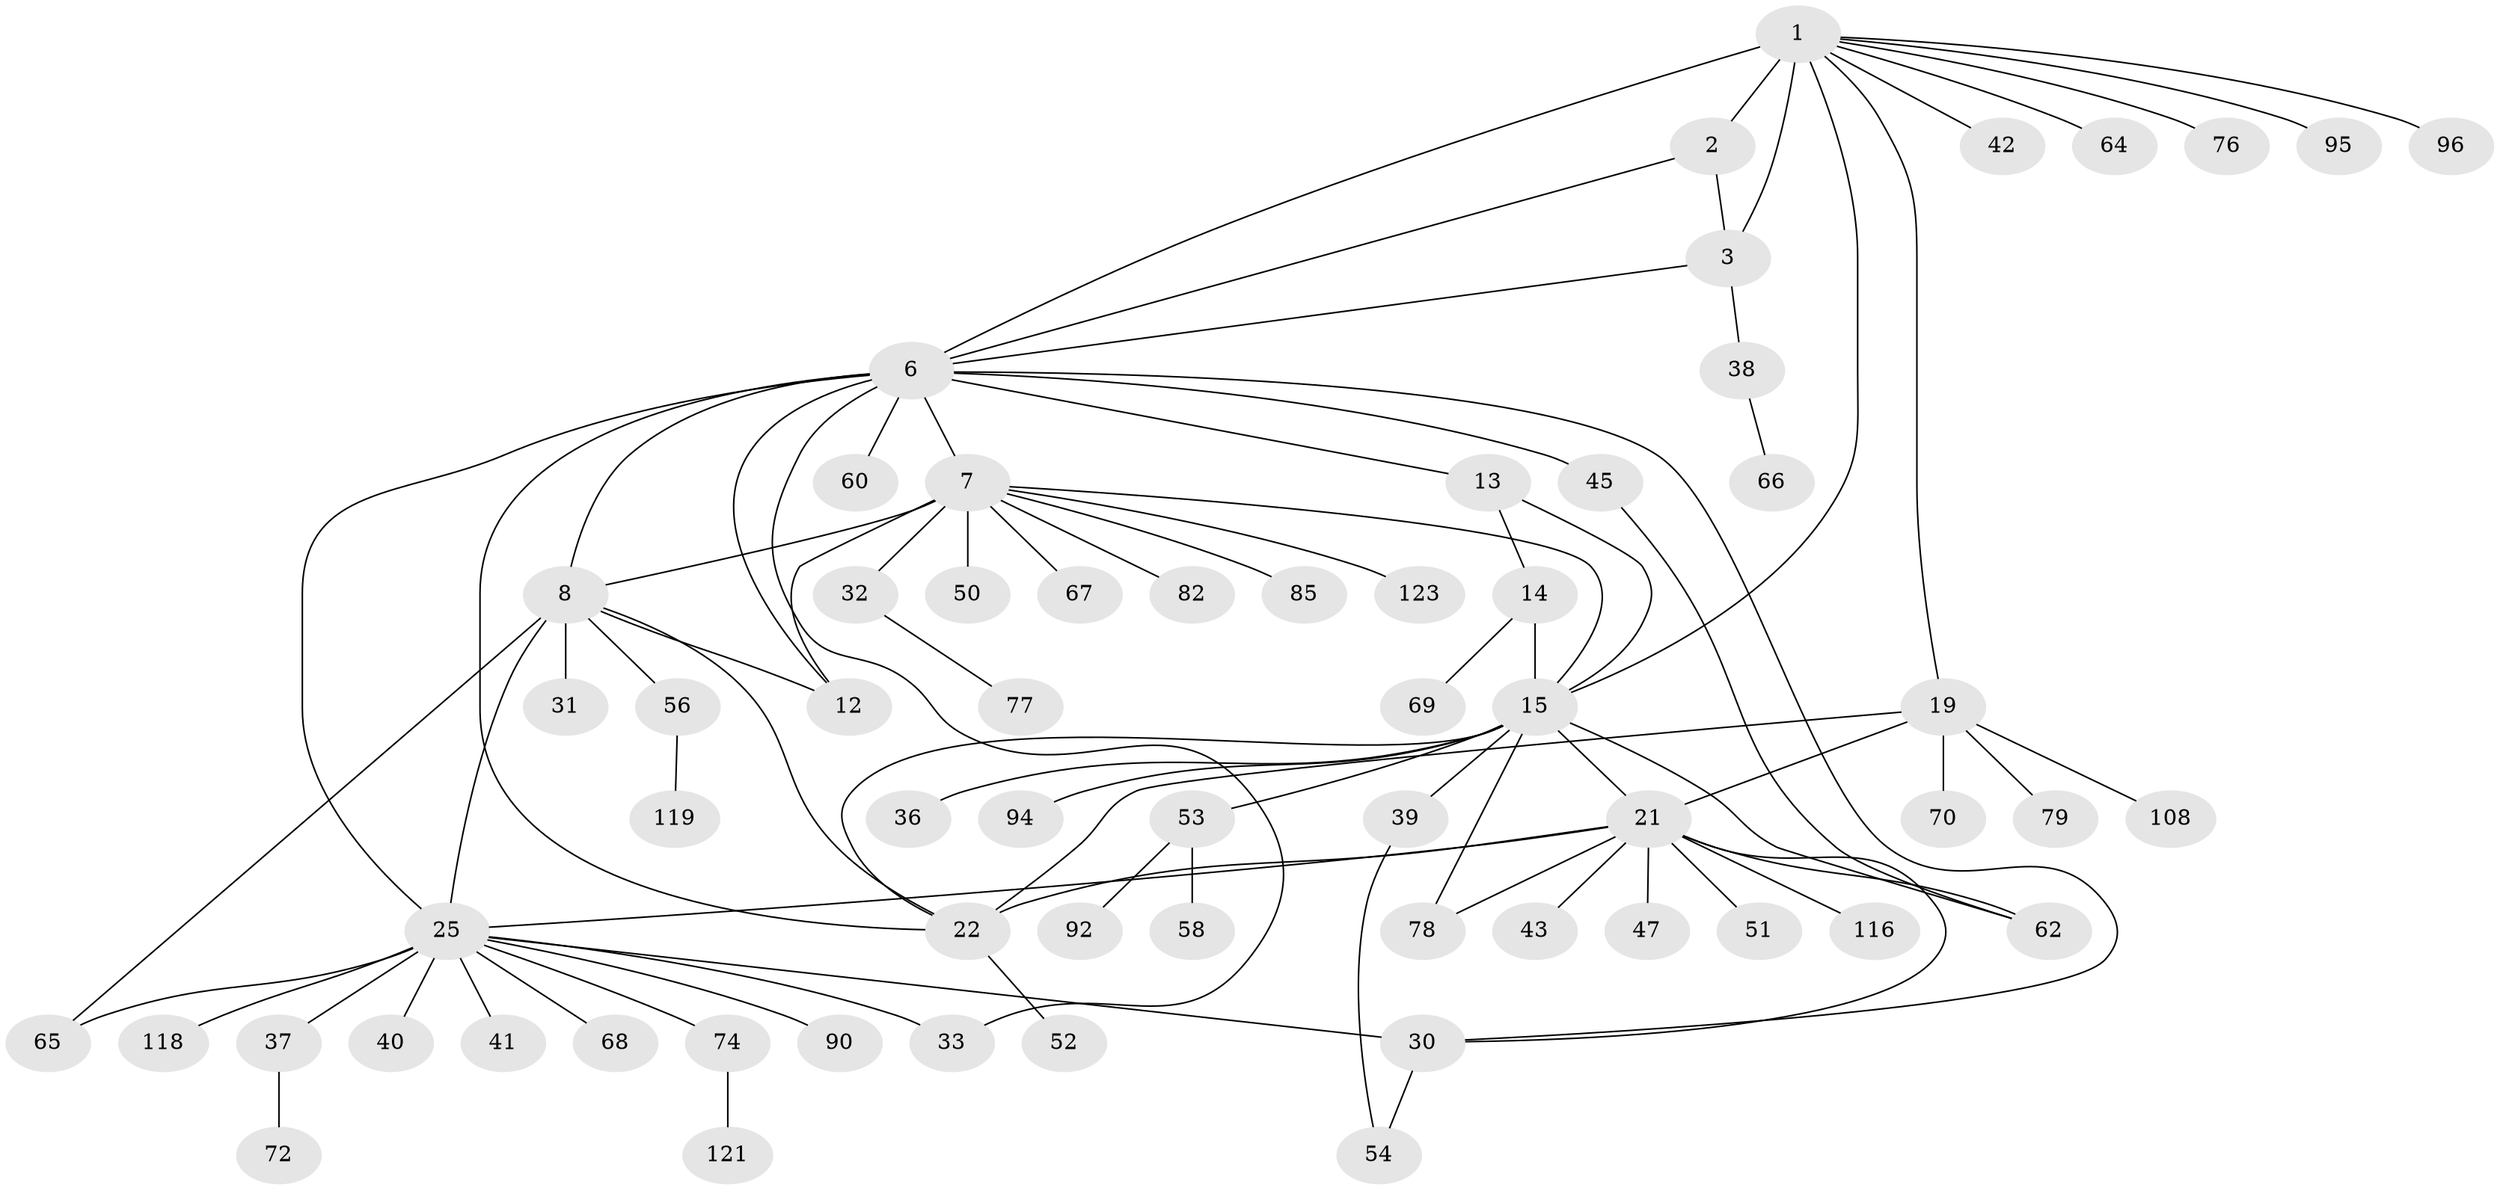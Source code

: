 // original degree distribution, {8: 0.031746031746031744, 6: 0.047619047619047616, 5: 0.015873015873015872, 9: 0.03968253968253968, 14: 0.015873015873015872, 11: 0.007936507936507936, 10: 0.031746031746031744, 12: 0.007936507936507936, 7: 0.03968253968253968, 1: 0.5079365079365079, 2: 0.19047619047619047, 3: 0.05555555555555555, 4: 0.007936507936507936}
// Generated by graph-tools (version 1.1) at 2025/19/03/04/25 18:19:48]
// undirected, 63 vertices, 86 edges
graph export_dot {
graph [start="1"]
  node [color=gray90,style=filled];
  1 [super="+5"];
  2 [super="+73+4"];
  3;
  6 [super="+27+9+122+113+107"];
  7 [super="+11"];
  8 [super="+10+57+105"];
  12;
  13;
  14;
  15 [super="+126+84+16"];
  19 [super="+20+46"];
  21;
  22 [super="+117+114+75+24"];
  25 [super="+26+28+34"];
  30;
  31;
  32;
  33 [super="+103"];
  36;
  37 [super="+100+111"];
  38;
  39 [super="+55"];
  40;
  41;
  42;
  43;
  45 [super="+48"];
  47;
  50;
  51;
  52;
  53;
  54;
  56;
  58;
  60;
  62;
  64;
  65;
  66;
  67;
  68;
  69;
  70;
  72;
  74;
  76 [super="+97"];
  77 [super="+98"];
  78;
  79;
  82;
  85;
  90;
  92;
  94;
  95;
  96;
  108;
  116;
  118;
  119;
  121;
  123;
  1 -- 2 [weight=4];
  1 -- 3 [weight=2];
  1 -- 6 [weight=2];
  1 -- 76;
  1 -- 64;
  1 -- 96;
  1 -- 42;
  1 -- 95;
  1 -- 15;
  1 -- 19;
  2 -- 3 [weight=2];
  2 -- 6 [weight=2];
  3 -- 6;
  3 -- 38;
  6 -- 22;
  6 -- 33;
  6 -- 45;
  6 -- 60;
  6 -- 25 [weight=5];
  6 -- 13;
  6 -- 30;
  6 -- 7 [weight=3];
  6 -- 8 [weight=2];
  6 -- 12;
  7 -- 8 [weight=4];
  7 -- 12 [weight=2];
  7 -- 50;
  7 -- 82;
  7 -- 85;
  7 -- 123;
  7 -- 15;
  7 -- 32;
  7 -- 67;
  8 -- 12 [weight=2];
  8 -- 31;
  8 -- 56;
  8 -- 65;
  8 -- 22;
  8 -- 25 [weight=2];
  13 -- 14;
  13 -- 15 [weight=4];
  14 -- 15 [weight=4];
  14 -- 69;
  15 -- 78;
  15 -- 36;
  15 -- 39;
  15 -- 53;
  15 -- 21;
  15 -- 22;
  15 -- 94;
  15 -- 62;
  19 -- 21 [weight=3];
  19 -- 22 [weight=6];
  19 -- 70;
  19 -- 108;
  19 -- 79;
  21 -- 22 [weight=2];
  21 -- 30;
  21 -- 43;
  21 -- 47;
  21 -- 51;
  21 -- 62;
  21 -- 78;
  21 -- 116;
  21 -- 25;
  22 -- 52;
  25 -- 30 [weight=4];
  25 -- 33;
  25 -- 65;
  25 -- 68;
  25 -- 40;
  25 -- 118;
  25 -- 90;
  25 -- 74;
  25 -- 41;
  25 -- 37;
  30 -- 54;
  32 -- 77;
  37 -- 72;
  38 -- 66;
  39 -- 54;
  45 -- 62;
  53 -- 58;
  53 -- 92;
  56 -- 119;
  74 -- 121;
}

